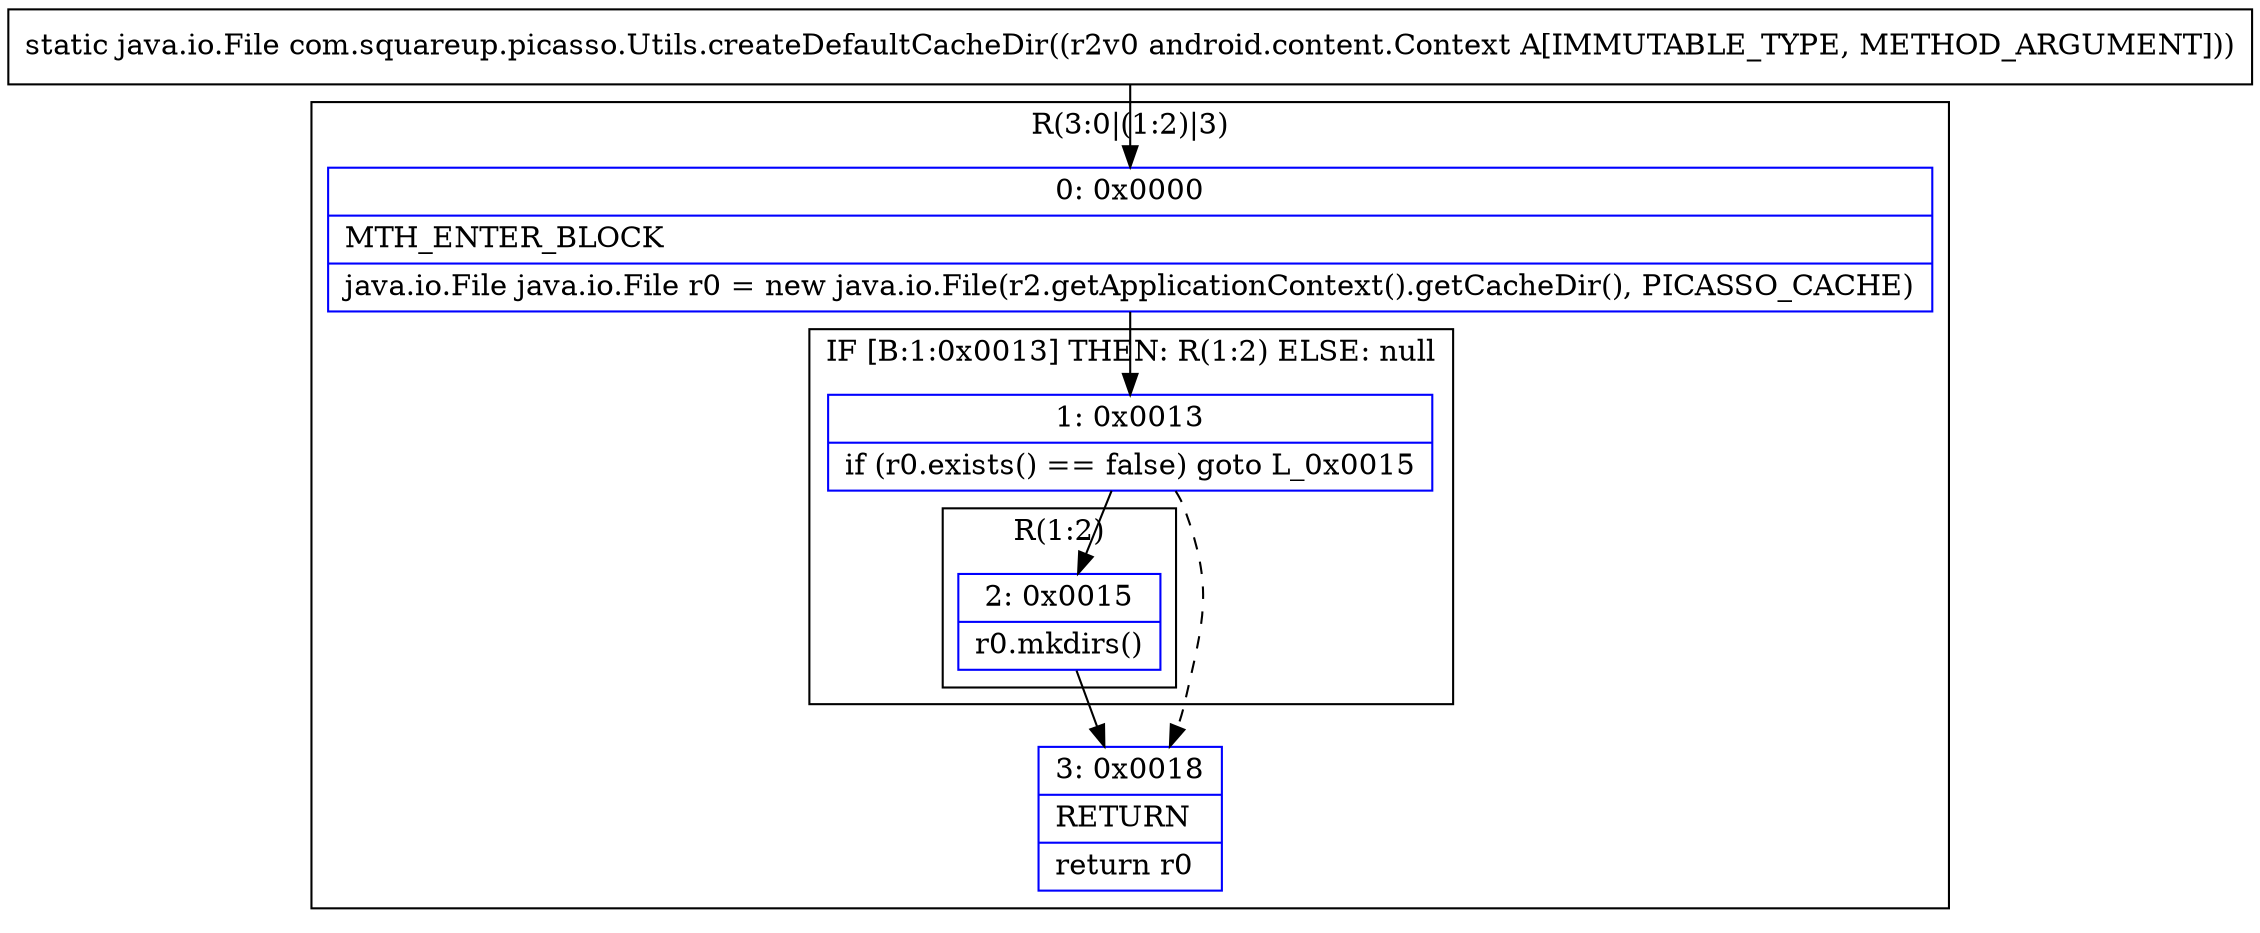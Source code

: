 digraph "CFG forcom.squareup.picasso.Utils.createDefaultCacheDir(Landroid\/content\/Context;)Ljava\/io\/File;" {
subgraph cluster_Region_1668707429 {
label = "R(3:0|(1:2)|3)";
node [shape=record,color=blue];
Node_0 [shape=record,label="{0\:\ 0x0000|MTH_ENTER_BLOCK\l|java.io.File java.io.File r0 = new java.io.File(r2.getApplicationContext().getCacheDir(), PICASSO_CACHE)\l}"];
subgraph cluster_IfRegion_1643076199 {
label = "IF [B:1:0x0013] THEN: R(1:2) ELSE: null";
node [shape=record,color=blue];
Node_1 [shape=record,label="{1\:\ 0x0013|if (r0.exists() == false) goto L_0x0015\l}"];
subgraph cluster_Region_1103347452 {
label = "R(1:2)";
node [shape=record,color=blue];
Node_2 [shape=record,label="{2\:\ 0x0015|r0.mkdirs()\l}"];
}
}
Node_3 [shape=record,label="{3\:\ 0x0018|RETURN\l|return r0\l}"];
}
MethodNode[shape=record,label="{static java.io.File com.squareup.picasso.Utils.createDefaultCacheDir((r2v0 android.content.Context A[IMMUTABLE_TYPE, METHOD_ARGUMENT])) }"];
MethodNode -> Node_0;
Node_0 -> Node_1;
Node_1 -> Node_2;
Node_1 -> Node_3[style=dashed];
Node_2 -> Node_3;
}

